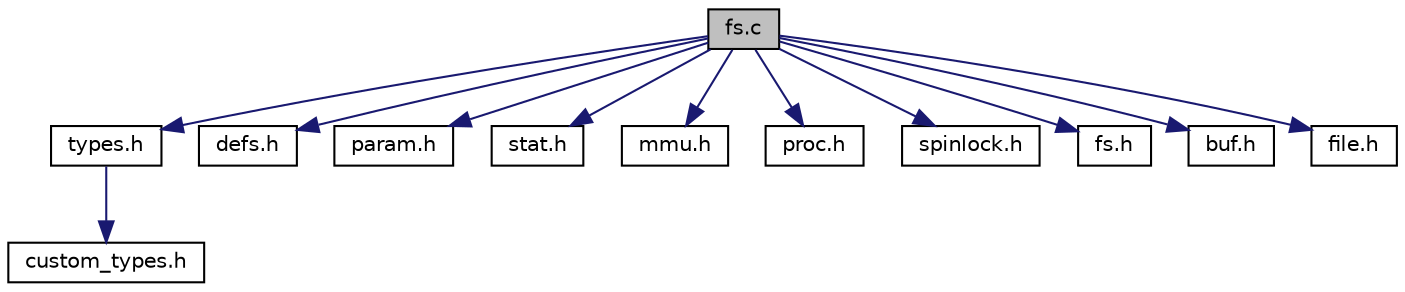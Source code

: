 digraph "fs.c"
{
  edge [fontname="Helvetica",fontsize="10",labelfontname="Helvetica",labelfontsize="10"];
  node [fontname="Helvetica",fontsize="10",shape=record];
  Node1 [label="fs.c",height=0.2,width=0.4,color="black", fillcolor="grey75", style="filled", fontcolor="black"];
  Node1 -> Node2 [color="midnightblue",fontsize="10",style="solid"];
  Node2 [label="types.h",height=0.2,width=0.4,color="black", fillcolor="white", style="filled",URL="$types_8h.html"];
  Node2 -> Node3 [color="midnightblue",fontsize="10",style="solid"];
  Node3 [label="custom_types.h",height=0.2,width=0.4,color="black", fillcolor="white", style="filled",URL="$custom__types_8h.html"];
  Node1 -> Node4 [color="midnightblue",fontsize="10",style="solid"];
  Node4 [label="defs.h",height=0.2,width=0.4,color="black", fillcolor="white", style="filled",URL="$defs_8h.html"];
  Node1 -> Node5 [color="midnightblue",fontsize="10",style="solid"];
  Node5 [label="param.h",height=0.2,width=0.4,color="black", fillcolor="white", style="filled",URL="$param_8h.html"];
  Node1 -> Node6 [color="midnightblue",fontsize="10",style="solid"];
  Node6 [label="stat.h",height=0.2,width=0.4,color="black", fillcolor="white", style="filled",URL="$stat_8h.html"];
  Node1 -> Node7 [color="midnightblue",fontsize="10",style="solid"];
  Node7 [label="mmu.h",height=0.2,width=0.4,color="black", fillcolor="white", style="filled",URL="$mmu_8h.html"];
  Node1 -> Node8 [color="midnightblue",fontsize="10",style="solid"];
  Node8 [label="proc.h",height=0.2,width=0.4,color="black", fillcolor="white", style="filled",URL="$proc_8h.html"];
  Node1 -> Node9 [color="midnightblue",fontsize="10",style="solid"];
  Node9 [label="spinlock.h",height=0.2,width=0.4,color="black", fillcolor="white", style="filled",URL="$spinlock_8h.html"];
  Node1 -> Node10 [color="midnightblue",fontsize="10",style="solid"];
  Node10 [label="fs.h",height=0.2,width=0.4,color="black", fillcolor="white", style="filled",URL="$fs_8h.html"];
  Node1 -> Node11 [color="midnightblue",fontsize="10",style="solid"];
  Node11 [label="buf.h",height=0.2,width=0.4,color="black", fillcolor="white", style="filled",URL="$buf_8h.html"];
  Node1 -> Node12 [color="midnightblue",fontsize="10",style="solid"];
  Node12 [label="file.h",height=0.2,width=0.4,color="black", fillcolor="white", style="filled",URL="$file_8h.html"];
}
